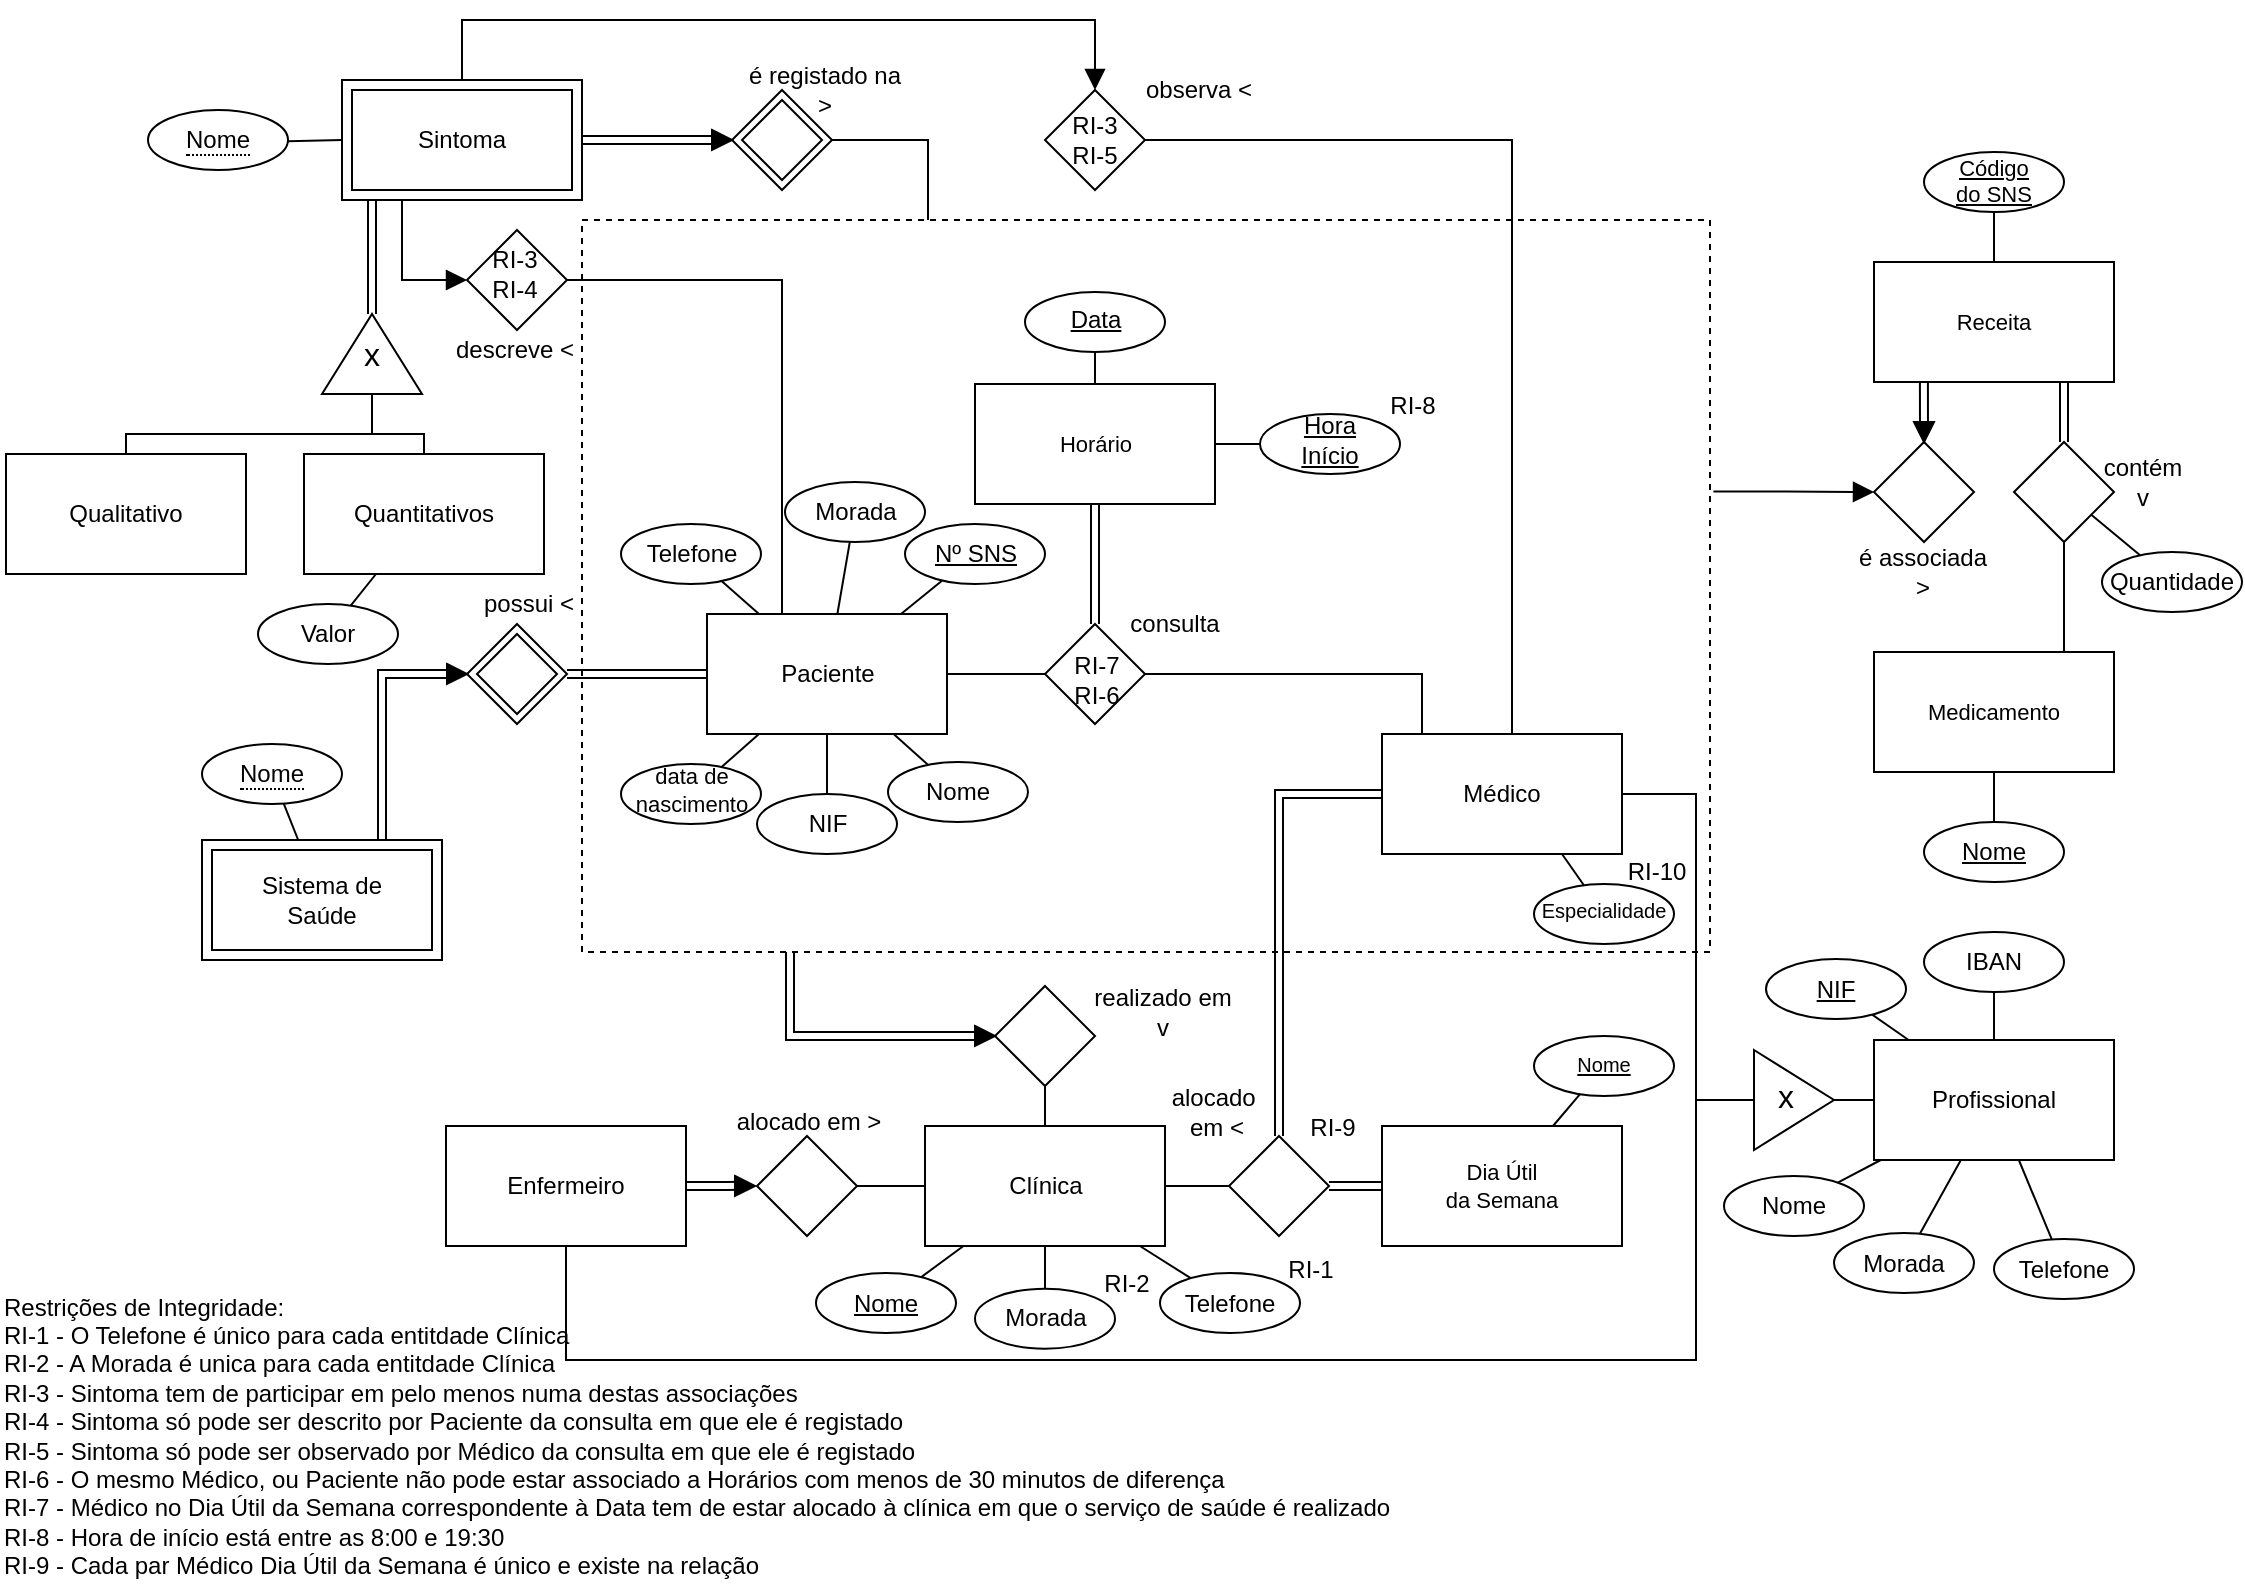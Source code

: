 <mxfile version="24.3.1" type="github" pages="2">
  <diagram name="Page-1" id="Cw1P0HNPZCmHKnwz0BkA">
    <mxGraphModel dx="1050" dy="530" grid="0" gridSize="10" guides="1" tooltips="1" connect="1" arrows="1" fold="1" page="1" pageScale="1" pageWidth="827" pageHeight="1169" math="0" shadow="0">
      <root>
        <mxCell id="0" />
        <mxCell id="1" parent="0" />
        <mxCell id="PfvPxlRy1LQpU3KQDSin-213" style="edgeStyle=orthogonalEdgeStyle;rounded=0;orthogonalLoop=1;jettySize=auto;html=1;entryX=1;entryY=0.5;entryDx=0;entryDy=0;endArrow=none;endFill=0;endSize=8;" parent="1" source="PfvPxlRy1LQpU3KQDSin-89" target="PfvPxlRy1LQpU3KQDSin-209" edge="1">
          <mxGeometry relative="1" as="geometry">
            <Array as="points">
              <mxPoint x="668" y="214" />
            </Array>
          </mxGeometry>
        </mxCell>
        <mxCell id="x1OhkcZYsiHl-4LZZGTH-26" style="edgeStyle=orthogonalEdgeStyle;rounded=0;orthogonalLoop=1;jettySize=auto;html=1;entryX=0;entryY=0.5;entryDx=0;entryDy=0;shape=link;" parent="1" source="PfvPxlRy1LQpU3KQDSin-89" target="PfvPxlRy1LQpU3KQDSin-125" edge="1">
          <mxGeometry relative="1" as="geometry">
            <Array as="points">
              <mxPoint x="599" y="662" />
            </Array>
          </mxGeometry>
        </mxCell>
        <mxCell id="PfvPxlRy1LQpU3KQDSin-89" value="" style="whiteSpace=wrap;html=1;fillColor=none;dashed=1;" parent="1" vertex="1">
          <mxGeometry x="495" y="254" width="564" height="366" as="geometry" />
        </mxCell>
        <mxCell id="RsZwPr8ElWJB7xSxpVb0-161" value="&lt;div align=&quot;left&quot;&gt;Restrições de Integridade:&lt;/div&gt;&lt;div align=&quot;left&quot;&gt;RI-1 - O Telefone é único para cada entitdade Clínica&lt;br&gt;RI-2 - A Morada é unica para cada entitdade Clínica&lt;br&gt;&lt;/div&gt;&lt;div align=&quot;left&quot;&gt;RI-3 - Sintoma tem de participar em pelo menos numa destas associações&lt;br&gt;&lt;/div&gt;&lt;div&gt;RI-4 - Sintoma só pode ser descrito por Paciente da consulta em que ele é registado&lt;/div&gt;&lt;div&gt;RI-5 - Sintoma só pode ser observado por Médico da consulta em que ele é registado&lt;/div&gt;&lt;div&gt;&lt;div&gt;RI-6 - O mesmo Médico, ou Paciente não pode estar associado a Horários com menos de 30 minutos de diferença&lt;br&gt;&lt;/div&gt;&lt;/div&gt;&lt;div&gt;RI-7 - Médico no Dia Útil da Semana correspondente à Data tem de estar alocado à clínica em que o serviço de saúde é realizado&lt;br&gt;RI-8 - Hora de início está entre as 8:00 e 19:30&lt;/div&gt;&lt;div&gt;RI-9 - Cada par Médico Dia Útil da Semana é único e existe na relação&lt;br&gt;&lt;/div&gt;" style="text;html=1;align=left;verticalAlign=middle;resizable=0;points=[];autosize=1;strokeColor=none;fillColor=none;" parent="1" vertex="1">
          <mxGeometry x="204" y="784" width="691" height="156" as="geometry" />
        </mxCell>
        <mxCell id="PfvPxlRy1LQpU3KQDSin-21" value="" style="group;fillColor=none;" parent="1" vertex="1" connectable="0">
          <mxGeometry x="437.5" y="456" width="50" height="50" as="geometry" />
        </mxCell>
        <mxCell id="PfvPxlRy1LQpU3KQDSin-22" value="" style="rhombus;whiteSpace=wrap;html=1;" parent="PfvPxlRy1LQpU3KQDSin-21" vertex="1">
          <mxGeometry x="5" y="5" width="40" height="40" as="geometry" />
        </mxCell>
        <mxCell id="PfvPxlRy1LQpU3KQDSin-23" value="" style="rhombus;whiteSpace=wrap;html=1;fillColor=none;" parent="PfvPxlRy1LQpU3KQDSin-21" vertex="1">
          <mxGeometry width="50" height="50" as="geometry" />
        </mxCell>
        <mxCell id="PfvPxlRy1LQpU3KQDSin-24" value="" style="group" parent="1" vertex="1" connectable="0">
          <mxGeometry x="305" y="564" width="120" height="60" as="geometry" />
        </mxCell>
        <mxCell id="PfvPxlRy1LQpU3KQDSin-25" value="" style="rounded=0;whiteSpace=wrap;html=1;" parent="PfvPxlRy1LQpU3KQDSin-24" vertex="1">
          <mxGeometry x="5" y="5" width="110" height="50" as="geometry" />
        </mxCell>
        <mxCell id="PfvPxlRy1LQpU3KQDSin-26" value="Sistema de&lt;br&gt;&lt;div&gt;Saúde&lt;/div&gt;" style="rounded=0;whiteSpace=wrap;html=1;strokeColor=default;shadow=0;fillColor=none;" parent="PfvPxlRy1LQpU3KQDSin-24" vertex="1">
          <mxGeometry width="120" height="60" as="geometry" />
        </mxCell>
        <mxCell id="PfvPxlRy1LQpU3KQDSin-27" value="&lt;span style=&quot;border-bottom: 1px dotted&quot;&gt;Nome&lt;/span&gt;" style="ellipse;whiteSpace=wrap;html=1;align=center;" parent="1" vertex="1">
          <mxGeometry x="305" y="516" width="70" height="30" as="geometry" />
        </mxCell>
        <mxCell id="PfvPxlRy1LQpU3KQDSin-28" style="rounded=0;orthogonalLoop=1;jettySize=auto;html=1;endArrow=none;endFill=0;" parent="1" source="PfvPxlRy1LQpU3KQDSin-26" target="PfvPxlRy1LQpU3KQDSin-27" edge="1">
          <mxGeometry relative="1" as="geometry" />
        </mxCell>
        <mxCell id="PfvPxlRy1LQpU3KQDSin-29" value="possui &amp;lt;" style="text;html=1;align=center;verticalAlign=middle;resizable=0;points=[];autosize=1;strokeColor=none;fillColor=none;" parent="1" vertex="1">
          <mxGeometry x="432.5" y="431" width="70" height="30" as="geometry" />
        </mxCell>
        <mxCell id="PfvPxlRy1LQpU3KQDSin-30" value="" style="rounded=0;orthogonalLoop=1;jettySize=auto;html=1;shape=link;flowAnimation=0;shadow=0;noJump=0;ignoreEdge=0;exitX=0.75;exitY=0;exitDx=0;exitDy=0;edgeStyle=orthogonalEdgeStyle;entryX=0;entryY=0.5;entryDx=0;entryDy=0;" parent="1" source="PfvPxlRy1LQpU3KQDSin-26" target="PfvPxlRy1LQpU3KQDSin-31" edge="1">
          <mxGeometry relative="1" as="geometry">
            <mxPoint x="362.5" y="481" as="sourcePoint" />
            <mxPoint x="437.5" y="481" as="targetPoint" />
            <Array as="points">
              <mxPoint x="395" y="481" />
            </Array>
          </mxGeometry>
        </mxCell>
        <mxCell id="PfvPxlRy1LQpU3KQDSin-31" value="" style="triangle;whiteSpace=wrap;html=1;fillColor=#000000;" parent="1" vertex="1">
          <mxGeometry x="427.5" y="476" width="10" height="10" as="geometry" />
        </mxCell>
        <mxCell id="PfvPxlRy1LQpU3KQDSin-32" style="edgeStyle=orthogonalEdgeStyle;rounded=0;orthogonalLoop=1;jettySize=auto;html=1;entryX=1;entryY=0.5;entryDx=0;entryDy=0;shape=link;" parent="1" source="PfvPxlRy1LQpU3KQDSin-36" target="PfvPxlRy1LQpU3KQDSin-23" edge="1">
          <mxGeometry relative="1" as="geometry" />
        </mxCell>
        <mxCell id="PfvPxlRy1LQpU3KQDSin-33" style="edgeStyle=orthogonalEdgeStyle;rounded=0;orthogonalLoop=1;jettySize=auto;html=1;entryX=0;entryY=0.5;entryDx=0;entryDy=0;endArrow=none;endFill=0;" parent="1" source="PfvPxlRy1LQpU3KQDSin-36" target="PfvPxlRy1LQpU3KQDSin-37" edge="1">
          <mxGeometry relative="1" as="geometry" />
        </mxCell>
        <mxCell id="PfvPxlRy1LQpU3KQDSin-34" style="rounded=0;orthogonalLoop=1;jettySize=auto;html=1;endArrow=none;endFill=0;" parent="1" source="PfvPxlRy1LQpU3KQDSin-36" target="PfvPxlRy1LQpU3KQDSin-45" edge="1">
          <mxGeometry relative="1" as="geometry" />
        </mxCell>
        <mxCell id="PfvPxlRy1LQpU3KQDSin-35" style="rounded=0;orthogonalLoop=1;jettySize=auto;html=1;endArrow=none;endFill=0;" parent="1" source="PfvPxlRy1LQpU3KQDSin-36" target="PfvPxlRy1LQpU3KQDSin-46" edge="1">
          <mxGeometry relative="1" as="geometry" />
        </mxCell>
        <mxCell id="PfvPxlRy1LQpU3KQDSin-197" style="edgeStyle=orthogonalEdgeStyle;rounded=0;orthogonalLoop=1;jettySize=auto;html=1;entryX=1;entryY=0.5;entryDx=0;entryDy=0;endArrow=none;endFill=0;" parent="1" source="PfvPxlRy1LQpU3KQDSin-36" target="PfvPxlRy1LQpU3KQDSin-192" edge="1">
          <mxGeometry relative="1" as="geometry">
            <Array as="points">
              <mxPoint x="595" y="284" />
            </Array>
          </mxGeometry>
        </mxCell>
        <mxCell id="PfvPxlRy1LQpU3KQDSin-36" value="Paciente" style="whiteSpace=wrap;html=1;" parent="1" vertex="1">
          <mxGeometry x="557.5" y="451" width="120" height="60" as="geometry" />
        </mxCell>
        <mxCell id="PfvPxlRy1LQpU3KQDSin-37" value="" style="rhombus;whiteSpace=wrap;html=1;" parent="1" vertex="1">
          <mxGeometry x="726.5" y="456" width="50" height="50" as="geometry" />
        </mxCell>
        <mxCell id="PfvPxlRy1LQpU3KQDSin-38" style="edgeStyle=orthogonalEdgeStyle;rounded=0;orthogonalLoop=1;jettySize=auto;html=1;entryX=0.5;entryY=0;entryDx=0;entryDy=0;endArrow=none;endFill=0;shape=link;" parent="1" source="PfvPxlRy1LQpU3KQDSin-52" target="PfvPxlRy1LQpU3KQDSin-37" edge="1">
          <mxGeometry relative="1" as="geometry" />
        </mxCell>
        <mxCell id="PfvPxlRy1LQpU3KQDSin-39" style="rounded=0;orthogonalLoop=1;jettySize=auto;html=1;endArrow=none;endFill=0;" parent="1" source="PfvPxlRy1LQpU3KQDSin-52" target="PfvPxlRy1LQpU3KQDSin-41" edge="1">
          <mxGeometry relative="1" as="geometry" />
        </mxCell>
        <mxCell id="PfvPxlRy1LQpU3KQDSin-40" style="rounded=0;orthogonalLoop=1;jettySize=auto;html=1;endArrow=none;endFill=0;" parent="1" source="PfvPxlRy1LQpU3KQDSin-52" target="PfvPxlRy1LQpU3KQDSin-53" edge="1">
          <mxGeometry relative="1" as="geometry" />
        </mxCell>
        <mxCell id="PfvPxlRy1LQpU3KQDSin-41" value="Data" style="ellipse;whiteSpace=wrap;html=1;align=center;fontStyle=4;verticalAlign=bottom;spacingBottom=7;" parent="1" vertex="1">
          <mxGeometry x="716.5" y="290" width="70" height="30" as="geometry" />
        </mxCell>
        <mxCell id="PfvPxlRy1LQpU3KQDSin-43" style="rounded=0;orthogonalLoop=1;jettySize=auto;html=1;endArrow=none;endFill=0;" parent="1" source="PfvPxlRy1LQpU3KQDSin-44" target="PfvPxlRy1LQpU3KQDSin-36" edge="1">
          <mxGeometry relative="1" as="geometry" />
        </mxCell>
        <mxCell id="PfvPxlRy1LQpU3KQDSin-44" value="Nº SNS" style="ellipse;whiteSpace=wrap;html=1;align=center;fontStyle=4;" parent="1" vertex="1">
          <mxGeometry x="656.5" y="406" width="70" height="30" as="geometry" />
        </mxCell>
        <mxCell id="PfvPxlRy1LQpU3KQDSin-45" value="Morada" style="ellipse;whiteSpace=wrap;html=1;align=center;fontStyle=0;" parent="1" vertex="1">
          <mxGeometry x="596.5" y="385" width="70" height="30" as="geometry" />
        </mxCell>
        <mxCell id="PfvPxlRy1LQpU3KQDSin-46" value="Telefone" style="ellipse;whiteSpace=wrap;html=1;align=center;fontStyle=0;fontSize=12;spacingBottom=0;" parent="1" vertex="1">
          <mxGeometry x="514.5" y="406" width="70" height="30" as="geometry" />
        </mxCell>
        <mxCell id="PfvPxlRy1LQpU3KQDSin-47" style="rounded=0;orthogonalLoop=1;jettySize=auto;html=1;endArrow=none;endFill=0;" parent="1" source="PfvPxlRy1LQpU3KQDSin-36" target="PfvPxlRy1LQpU3KQDSin-51" edge="1">
          <mxGeometry relative="1" as="geometry" />
        </mxCell>
        <mxCell id="PfvPxlRy1LQpU3KQDSin-48" style="rounded=0;orthogonalLoop=1;jettySize=auto;html=1;endArrow=none;endFill=0;" parent="1" source="PfvPxlRy1LQpU3KQDSin-36" target="PfvPxlRy1LQpU3KQDSin-50" edge="1">
          <mxGeometry relative="1" as="geometry" />
        </mxCell>
        <mxCell id="PfvPxlRy1LQpU3KQDSin-57" style="rounded=0;orthogonalLoop=1;jettySize=auto;html=1;endArrow=none;endFill=0;" parent="1" source="PfvPxlRy1LQpU3KQDSin-49" target="PfvPxlRy1LQpU3KQDSin-36" edge="1">
          <mxGeometry relative="1" as="geometry" />
        </mxCell>
        <mxCell id="PfvPxlRy1LQpU3KQDSin-49" value="Nome" style="ellipse;whiteSpace=wrap;html=1;align=center;fontStyle=0;" parent="1" vertex="1">
          <mxGeometry x="648" y="525" width="70" height="30" as="geometry" />
        </mxCell>
        <mxCell id="PfvPxlRy1LQpU3KQDSin-50" value="NIF" style="ellipse;whiteSpace=wrap;html=1;align=center;fontStyle=0;" parent="1" vertex="1">
          <mxGeometry x="582.5" y="541" width="70" height="30" as="geometry" />
        </mxCell>
        <mxCell id="PfvPxlRy1LQpU3KQDSin-51" value="data de&lt;br style=&quot;font-size: 11px;&quot;&gt;nascimento" style="ellipse;whiteSpace=wrap;html=1;align=center;fontStyle=0;fontSize=11;spacingBottom=4;" parent="1" vertex="1">
          <mxGeometry x="514.5" y="526" width="70" height="30" as="geometry" />
        </mxCell>
        <mxCell id="PfvPxlRy1LQpU3KQDSin-52" value="Horário" style="whiteSpace=wrap;html=1;fontFamily=Helvetica;fontSize=11;fontColor=default;labelBackgroundColor=default;" parent="1" vertex="1">
          <mxGeometry x="691.5" y="336" width="120" height="60" as="geometry" />
        </mxCell>
        <mxCell id="PfvPxlRy1LQpU3KQDSin-53" value="Hora&lt;br&gt;Início" style="ellipse;whiteSpace=wrap;html=1;align=center;fontStyle=4;verticalAlign=bottom;spacingBottom=0;" parent="1" vertex="1">
          <mxGeometry x="834" y="351" width="70" height="30" as="geometry" />
        </mxCell>
        <mxCell id="PfvPxlRy1LQpU3KQDSin-58" value="consulta" style="text;html=1;align=center;verticalAlign=middle;resizable=0;points=[];autosize=1;strokeColor=none;fillColor=none;" parent="1" vertex="1">
          <mxGeometry x="759" y="443" width="63" height="26" as="geometry" />
        </mxCell>
        <mxCell id="PfvPxlRy1LQpU3KQDSin-59" style="rounded=0;orthogonalLoop=1;jettySize=auto;html=1;endArrow=none;endFill=0;" parent="1" source="PfvPxlRy1LQpU3KQDSin-62" target="PfvPxlRy1LQpU3KQDSin-63" edge="1">
          <mxGeometry relative="1" as="geometry" />
        </mxCell>
        <mxCell id="PfvPxlRy1LQpU3KQDSin-60" style="rounded=0;orthogonalLoop=1;jettySize=auto;html=1;endArrow=none;endFill=0;" parent="1" source="PfvPxlRy1LQpU3KQDSin-62" target="PfvPxlRy1LQpU3KQDSin-64" edge="1">
          <mxGeometry relative="1" as="geometry" />
        </mxCell>
        <mxCell id="PfvPxlRy1LQpU3KQDSin-61" style="rounded=0;orthogonalLoop=1;jettySize=auto;html=1;endArrow=none;endFill=0;" parent="1" source="PfvPxlRy1LQpU3KQDSin-62" target="PfvPxlRy1LQpU3KQDSin-66" edge="1">
          <mxGeometry relative="1" as="geometry" />
        </mxCell>
        <mxCell id="PfvPxlRy1LQpU3KQDSin-109" style="edgeStyle=orthogonalEdgeStyle;rounded=0;orthogonalLoop=1;jettySize=auto;html=1;endArrow=none;endFill=0;" parent="1" source="PfvPxlRy1LQpU3KQDSin-62" target="PfvPxlRy1LQpU3KQDSin-103" edge="1">
          <mxGeometry relative="1" as="geometry" />
        </mxCell>
        <mxCell id="PfvPxlRy1LQpU3KQDSin-110" style="edgeStyle=orthogonalEdgeStyle;rounded=0;orthogonalLoop=1;jettySize=auto;html=1;endArrow=none;endFill=0;" parent="1" source="PfvPxlRy1LQpU3KQDSin-62" target="PfvPxlRy1LQpU3KQDSin-108" edge="1">
          <mxGeometry relative="1" as="geometry" />
        </mxCell>
        <mxCell id="PfvPxlRy1LQpU3KQDSin-126" style="edgeStyle=orthogonalEdgeStyle;rounded=0;orthogonalLoop=1;jettySize=auto;html=1;endArrow=none;endFill=0;" parent="1" source="PfvPxlRy1LQpU3KQDSin-62" target="PfvPxlRy1LQpU3KQDSin-122" edge="1">
          <mxGeometry relative="1" as="geometry" />
        </mxCell>
        <mxCell id="PfvPxlRy1LQpU3KQDSin-62" value="&lt;div&gt;Clínica&lt;/div&gt;" style="whiteSpace=wrap;html=1;" parent="1" vertex="1">
          <mxGeometry x="666.5" y="707" width="120" height="60" as="geometry" />
        </mxCell>
        <mxCell id="PfvPxlRy1LQpU3KQDSin-63" value="Telefone" style="ellipse;whiteSpace=wrap;html=1;align=center;fontStyle=0;" parent="1" vertex="1">
          <mxGeometry x="784" y="780.5" width="70" height="30" as="geometry" />
        </mxCell>
        <mxCell id="PfvPxlRy1LQpU3KQDSin-64" value="Morada" style="ellipse;whiteSpace=wrap;html=1;align=center;fontStyle=0;" parent="1" vertex="1">
          <mxGeometry x="691.5" y="788.33" width="70" height="30" as="geometry" />
        </mxCell>
        <mxCell id="PfvPxlRy1LQpU3KQDSin-65" value="RI-2" style="text;html=1;align=center;verticalAlign=middle;resizable=0;points=[];autosize=1;strokeColor=none;fillColor=none;" parent="1" vertex="1">
          <mxGeometry x="741.5" y="771.33" width="50" height="30" as="geometry" />
        </mxCell>
        <mxCell id="PfvPxlRy1LQpU3KQDSin-66" value="Nome" style="ellipse;whiteSpace=wrap;html=1;align=center;fontStyle=4;" parent="1" vertex="1">
          <mxGeometry x="612" y="780.5" width="70" height="30" as="geometry" />
        </mxCell>
        <mxCell id="PfvPxlRy1LQpU3KQDSin-67" value="RI-1" style="text;html=1;align=center;verticalAlign=middle;resizable=0;points=[];autosize=1;strokeColor=none;fillColor=none;" parent="1" vertex="1">
          <mxGeometry x="834" y="763.5" width="50" height="30" as="geometry" />
        </mxCell>
        <mxCell id="PfvPxlRy1LQpU3KQDSin-155" style="edgeStyle=orthogonalEdgeStyle;rounded=0;orthogonalLoop=1;jettySize=auto;html=1;entryX=1;entryY=0.5;entryDx=0;entryDy=0;endArrow=none;endFill=0;" parent="1" source="PfvPxlRy1LQpU3KQDSin-69" target="PfvPxlRy1LQpU3KQDSin-150" edge="1">
          <mxGeometry relative="1" as="geometry" />
        </mxCell>
        <mxCell id="PfvPxlRy1LQpU3KQDSin-69" value="Profissional" style="whiteSpace=wrap;html=1;" parent="1" vertex="1">
          <mxGeometry x="1141" y="664.0" width="120" height="60" as="geometry" />
        </mxCell>
        <mxCell id="PfvPxlRy1LQpU3KQDSin-75" style="rounded=0;orthogonalLoop=1;jettySize=auto;html=1;endArrow=none;endFill=0;" parent="1" source="PfvPxlRy1LQpU3KQDSin-70" target="PfvPxlRy1LQpU3KQDSin-69" edge="1">
          <mxGeometry relative="1" as="geometry" />
        </mxCell>
        <mxCell id="PfvPxlRy1LQpU3KQDSin-70" value="NIF" style="ellipse;whiteSpace=wrap;html=1;align=center;fontStyle=4;" parent="1" vertex="1">
          <mxGeometry x="1087" y="623.5" width="70" height="30" as="geometry" />
        </mxCell>
        <mxCell id="PfvPxlRy1LQpU3KQDSin-76" style="rounded=0;orthogonalLoop=1;jettySize=auto;html=1;endArrow=none;endFill=0;" parent="1" source="PfvPxlRy1LQpU3KQDSin-71" target="PfvPxlRy1LQpU3KQDSin-69" edge="1">
          <mxGeometry relative="1" as="geometry" />
        </mxCell>
        <mxCell id="PfvPxlRy1LQpU3KQDSin-71" value="Nome" style="ellipse;whiteSpace=wrap;html=1;align=center;fontStyle=0;" parent="1" vertex="1">
          <mxGeometry x="1066" y="732.0" width="70" height="30" as="geometry" />
        </mxCell>
        <mxCell id="PfvPxlRy1LQpU3KQDSin-77" style="rounded=0;orthogonalLoop=1;jettySize=auto;html=1;endArrow=none;endFill=0;" parent="1" source="PfvPxlRy1LQpU3KQDSin-72" target="PfvPxlRy1LQpU3KQDSin-69" edge="1">
          <mxGeometry relative="1" as="geometry" />
        </mxCell>
        <mxCell id="PfvPxlRy1LQpU3KQDSin-72" value="Morada" style="ellipse;whiteSpace=wrap;html=1;align=center;fontStyle=0;" parent="1" vertex="1">
          <mxGeometry x="1121" y="760.5" width="70" height="30" as="geometry" />
        </mxCell>
        <mxCell id="PfvPxlRy1LQpU3KQDSin-78" style="rounded=0;orthogonalLoop=1;jettySize=auto;html=1;endArrow=none;endFill=0;" parent="1" source="PfvPxlRy1LQpU3KQDSin-73" target="PfvPxlRy1LQpU3KQDSin-69" edge="1">
          <mxGeometry relative="1" as="geometry" />
        </mxCell>
        <mxCell id="PfvPxlRy1LQpU3KQDSin-73" value="Telefone" style="ellipse;whiteSpace=wrap;html=1;align=center;fontStyle=0;" parent="1" vertex="1">
          <mxGeometry x="1201" y="763.5" width="70" height="30" as="geometry" />
        </mxCell>
        <mxCell id="PfvPxlRy1LQpU3KQDSin-79" style="rounded=0;orthogonalLoop=1;jettySize=auto;html=1;endArrow=none;endFill=0;" parent="1" source="PfvPxlRy1LQpU3KQDSin-74" target="PfvPxlRy1LQpU3KQDSin-69" edge="1">
          <mxGeometry relative="1" as="geometry" />
        </mxCell>
        <mxCell id="PfvPxlRy1LQpU3KQDSin-74" value="IBAN" style="ellipse;whiteSpace=wrap;html=1;align=center;fontStyle=0;" parent="1" vertex="1">
          <mxGeometry x="1166" y="610.0" width="70" height="30" as="geometry" />
        </mxCell>
        <mxCell id="PfvPxlRy1LQpU3KQDSin-86" style="edgeStyle=orthogonalEdgeStyle;rounded=0;orthogonalLoop=1;jettySize=auto;html=1;entryX=1;entryY=0.5;entryDx=0;entryDy=0;endArrow=none;endFill=0;" parent="1" source="PfvPxlRy1LQpU3KQDSin-82" target="PfvPxlRy1LQpU3KQDSin-37" edge="1">
          <mxGeometry relative="1" as="geometry">
            <mxPoint x="995.0" y="466" as="targetPoint" />
            <Array as="points">
              <mxPoint x="915" y="481" />
            </Array>
          </mxGeometry>
        </mxCell>
        <mxCell id="x1OhkcZYsiHl-4LZZGTH-24" style="edgeStyle=orthogonalEdgeStyle;rounded=0;orthogonalLoop=1;jettySize=auto;html=1;entryX=0.5;entryY=0;entryDx=0;entryDy=0;shape=link;" parent="1" source="PfvPxlRy1LQpU3KQDSin-82" target="PfvPxlRy1LQpU3KQDSin-103" edge="1">
          <mxGeometry relative="1" as="geometry" />
        </mxCell>
        <mxCell id="PfvPxlRy1LQpU3KQDSin-82" value="Médico" style="whiteSpace=wrap;html=1;" parent="1" vertex="1">
          <mxGeometry x="895" y="511" width="120" height="60" as="geometry" />
        </mxCell>
        <mxCell id="PfvPxlRy1LQpU3KQDSin-83" value="&lt;font style=&quot;font-size: 10px;&quot;&gt;Especialidade&lt;/font&gt;" style="ellipse;whiteSpace=wrap;html=1;align=center;fontStyle=0;spacingBottom=4;" parent="1" vertex="1">
          <mxGeometry x="971" y="586" width="70" height="30" as="geometry" />
        </mxCell>
        <mxCell id="PfvPxlRy1LQpU3KQDSin-84" style="rounded=0;orthogonalLoop=1;jettySize=auto;html=1;entryX=0.75;entryY=1;entryDx=0;entryDy=0;endArrow=none;endFill=0;" parent="1" source="PfvPxlRy1LQpU3KQDSin-83" target="PfvPxlRy1LQpU3KQDSin-82" edge="1">
          <mxGeometry relative="1" as="geometry" />
        </mxCell>
        <mxCell id="x1OhkcZYsiHl-4LZZGTH-25" style="edgeStyle=orthogonalEdgeStyle;rounded=0;orthogonalLoop=1;jettySize=auto;html=1;entryX=1;entryY=0.5;entryDx=0;entryDy=0;endArrow=none;endFill=0;shape=link;" parent="1" source="PfvPxlRy1LQpU3KQDSin-93" target="PfvPxlRy1LQpU3KQDSin-103" edge="1">
          <mxGeometry relative="1" as="geometry" />
        </mxCell>
        <mxCell id="PfvPxlRy1LQpU3KQDSin-93" value="Dia Útil&lt;br&gt;da Semana" style="whiteSpace=wrap;html=1;fontFamily=Helvetica;fontSize=11;fontColor=default;labelBackgroundColor=default;" parent="1" vertex="1">
          <mxGeometry x="895" y="707" width="120" height="60" as="geometry" />
        </mxCell>
        <mxCell id="PfvPxlRy1LQpU3KQDSin-95" value="&lt;font style=&quot;font-size: 10px;&quot;&gt;Nome&lt;br&gt;&lt;/font&gt;" style="ellipse;whiteSpace=wrap;html=1;align=center;fontStyle=4;verticalAlign=bottom;spacingBottom=7;" parent="1" vertex="1">
          <mxGeometry x="971" y="662" width="70" height="30" as="geometry" />
        </mxCell>
        <mxCell id="PfvPxlRy1LQpU3KQDSin-96" style="edgeStyle=none;rounded=0;orthogonalLoop=1;jettySize=auto;html=1;strokeColor=default;align=center;verticalAlign=middle;fontFamily=Helvetica;fontSize=11;fontColor=default;labelBackgroundColor=default;endArrow=none;endFill=0;" parent="1" source="PfvPxlRy1LQpU3KQDSin-93" target="PfvPxlRy1LQpU3KQDSin-95" edge="1">
          <mxGeometry relative="1" as="geometry" />
        </mxCell>
        <mxCell id="PfvPxlRy1LQpU3KQDSin-99" value="Enfermeiro" style="whiteSpace=wrap;html=1;" parent="1" vertex="1">
          <mxGeometry x="427" y="707" width="120" height="60" as="geometry" />
        </mxCell>
        <mxCell id="PfvPxlRy1LQpU3KQDSin-103" value="" style="rhombus;whiteSpace=wrap;html=1;" parent="1" vertex="1">
          <mxGeometry x="818.5" y="712" width="50" height="50" as="geometry" />
        </mxCell>
        <mxCell id="PfvPxlRy1LQpU3KQDSin-108" value="" style="rhombus;whiteSpace=wrap;html=1;" parent="1" vertex="1">
          <mxGeometry x="582.5" y="712" width="50" height="50" as="geometry" />
        </mxCell>
        <mxCell id="PfvPxlRy1LQpU3KQDSin-112" value="" style="triangle;whiteSpace=wrap;html=1;fillColor=#000000;direction=east;" parent="1" vertex="1">
          <mxGeometry x="571.5" y="732" width="10" height="10" as="geometry" />
        </mxCell>
        <mxCell id="PfvPxlRy1LQpU3KQDSin-113" style="edgeStyle=orthogonalEdgeStyle;rounded=0;orthogonalLoop=1;jettySize=auto;html=1;entryX=0.375;entryY=0.483;entryDx=0;entryDy=0;entryPerimeter=0;shape=link;" parent="1" source="PfvPxlRy1LQpU3KQDSin-99" target="PfvPxlRy1LQpU3KQDSin-112" edge="1">
          <mxGeometry relative="1" as="geometry" />
        </mxCell>
        <mxCell id="PfvPxlRy1LQpU3KQDSin-114" value="&lt;div&gt;alocado&amp;nbsp;&lt;/div&gt;&lt;div&gt;em &amp;lt;&lt;/div&gt;" style="text;html=1;align=center;verticalAlign=middle;resizable=0;points=[];autosize=1;strokeColor=none;fillColor=none;" parent="1" vertex="1">
          <mxGeometry x="780" y="679.5" width="63" height="41" as="geometry" />
        </mxCell>
        <mxCell id="PfvPxlRy1LQpU3KQDSin-115" value="alocado em &amp;gt;" style="text;html=1;align=center;verticalAlign=middle;resizable=0;points=[];autosize=1;strokeColor=none;fillColor=none;" parent="1" vertex="1">
          <mxGeometry x="562.5" y="690" width="90" height="30" as="geometry" />
        </mxCell>
        <mxCell id="PfvPxlRy1LQpU3KQDSin-122" value="" style="rhombus;whiteSpace=wrap;html=1;" parent="1" vertex="1">
          <mxGeometry x="701.5" y="637" width="50" height="50" as="geometry" />
        </mxCell>
        <mxCell id="PfvPxlRy1LQpU3KQDSin-124" value="realizado em&lt;br&gt;v" style="text;html=1;align=center;verticalAlign=middle;resizable=0;points=[];autosize=1;strokeColor=none;fillColor=none;" parent="1" vertex="1">
          <mxGeometry x="740" y="630" width="90" height="40" as="geometry" />
        </mxCell>
        <mxCell id="PfvPxlRy1LQpU3KQDSin-125" value="" style="triangle;whiteSpace=wrap;html=1;fillColor=#000000;direction=east;" parent="1" vertex="1">
          <mxGeometry x="691.5" y="657" width="10" height="10" as="geometry" />
        </mxCell>
        <mxCell id="PfvPxlRy1LQpU3KQDSin-133" style="edgeStyle=orthogonalEdgeStyle;rounded=0;orthogonalLoop=1;jettySize=auto;html=1;entryX=0;entryY=0.5;entryDx=0;entryDy=0;endArrow=block;endFill=1;endSize=8;exitX=1.003;exitY=0.371;exitDx=0;exitDy=0;exitPerimeter=0;" parent="1" source="PfvPxlRy1LQpU3KQDSin-89" target="PfvPxlRy1LQpU3KQDSin-138" edge="1">
          <mxGeometry relative="1" as="geometry">
            <Array as="points">
              <mxPoint x="1097" y="390" />
            </Array>
            <mxPoint x="1115" y="390" as="sourcePoint" />
          </mxGeometry>
        </mxCell>
        <mxCell id="PfvPxlRy1LQpU3KQDSin-134" style="rounded=0;orthogonalLoop=1;jettySize=auto;html=1;endArrow=none;endFill=0;" parent="1" source="PfvPxlRy1LQpU3KQDSin-136" target="PfvPxlRy1LQpU3KQDSin-137" edge="1">
          <mxGeometry relative="1" as="geometry" />
        </mxCell>
        <mxCell id="PfvPxlRy1LQpU3KQDSin-135" style="edgeStyle=orthogonalEdgeStyle;rounded=0;orthogonalLoop=1;jettySize=auto;html=1;entryX=0.5;entryY=0;entryDx=0;entryDy=0;shape=link;" parent="1" source="PfvPxlRy1LQpU3KQDSin-136" target="PfvPxlRy1LQpU3KQDSin-142" edge="1">
          <mxGeometry relative="1" as="geometry">
            <Array as="points">
              <mxPoint x="1236" y="350" />
              <mxPoint x="1236" y="350" />
            </Array>
          </mxGeometry>
        </mxCell>
        <mxCell id="PfvPxlRy1LQpU3KQDSin-136" value="Receita" style="whiteSpace=wrap;html=1;fontFamily=Helvetica;fontSize=11;fontColor=default;labelBackgroundColor=default;" parent="1" vertex="1">
          <mxGeometry x="1141" y="275" width="120" height="60" as="geometry" />
        </mxCell>
        <mxCell id="PfvPxlRy1LQpU3KQDSin-137" value="&lt;div style=&quot;font-size: 11px;&quot;&gt;&lt;u style=&quot;font-size: 11px;&quot;&gt;Código&lt;/u&gt;&lt;/div&gt;&lt;div style=&quot;font-size: 11px;&quot;&gt;&lt;u style=&quot;font-size: 11px;&quot;&gt;do SNS&lt;br style=&quot;font-size: 11px;&quot;&gt;&lt;/u&gt;&lt;/div&gt;" style="ellipse;whiteSpace=wrap;html=1;align=center;fontStyle=4;verticalAlign=bottom;spacingBottom=0;fontSize=11;" parent="1" vertex="1">
          <mxGeometry x="1166" y="220" width="70" height="30" as="geometry" />
        </mxCell>
        <mxCell id="PfvPxlRy1LQpU3KQDSin-138" value="" style="rhombus;whiteSpace=wrap;html=1;" parent="1" vertex="1">
          <mxGeometry x="1141" y="365" width="50" height="50" as="geometry" />
        </mxCell>
        <mxCell id="PfvPxlRy1LQpU3KQDSin-139" value="" style="triangle;whiteSpace=wrap;html=1;direction=south;fillColor=#000000;" parent="1" vertex="1">
          <mxGeometry x="1161" y="355" width="10" height="10" as="geometry" />
        </mxCell>
        <mxCell id="PfvPxlRy1LQpU3KQDSin-140" value="" style="rounded=0;orthogonalLoop=1;jettySize=auto;html=1;shape=link;flowAnimation=0;shadow=0;noJump=0;ignoreEdge=0;exitX=0.208;exitY=0.997;exitDx=0;exitDy=0;exitPerimeter=0;" parent="1" source="PfvPxlRy1LQpU3KQDSin-136" target="PfvPxlRy1LQpU3KQDSin-139" edge="1">
          <mxGeometry relative="1" as="geometry">
            <mxPoint x="1166" y="338" as="sourcePoint" />
            <mxPoint x="1210" y="343" as="targetPoint" />
          </mxGeometry>
        </mxCell>
        <mxCell id="PfvPxlRy1LQpU3KQDSin-141" value="é associada&lt;br&gt;&amp;gt;" style="text;html=1;align=center;verticalAlign=middle;resizable=0;points=[];autosize=1;strokeColor=none;fillColor=none;" parent="1" vertex="1">
          <mxGeometry x="1120" y="410" width="90" height="40" as="geometry" />
        </mxCell>
        <mxCell id="PfvPxlRy1LQpU3KQDSin-142" value="" style="rhombus;whiteSpace=wrap;html=1;" parent="1" vertex="1">
          <mxGeometry x="1211" y="365" width="50" height="50" as="geometry" />
        </mxCell>
        <mxCell id="PfvPxlRy1LQpU3KQDSin-143" style="edgeStyle=orthogonalEdgeStyle;rounded=0;orthogonalLoop=1;jettySize=auto;html=1;entryX=0.5;entryY=1;entryDx=0;entryDy=0;endArrow=none;endFill=0;" parent="1" source="PfvPxlRy1LQpU3KQDSin-144" target="PfvPxlRy1LQpU3KQDSin-142" edge="1">
          <mxGeometry relative="1" as="geometry">
            <Array as="points">
              <mxPoint x="1236" y="450" />
              <mxPoint x="1236" y="450" />
            </Array>
          </mxGeometry>
        </mxCell>
        <mxCell id="PfvPxlRy1LQpU3KQDSin-144" value="Medicamento" style="whiteSpace=wrap;html=1;fontFamily=Helvetica;fontSize=11;fontColor=default;labelBackgroundColor=default;" parent="1" vertex="1">
          <mxGeometry x="1141" y="470" width="120" height="60" as="geometry" />
        </mxCell>
        <mxCell id="PfvPxlRy1LQpU3KQDSin-145" style="rounded=0;orthogonalLoop=1;jettySize=auto;html=1;endArrow=none;endFill=0;" parent="1" source="PfvPxlRy1LQpU3KQDSin-146" target="PfvPxlRy1LQpU3KQDSin-144" edge="1">
          <mxGeometry relative="1" as="geometry" />
        </mxCell>
        <mxCell id="PfvPxlRy1LQpU3KQDSin-146" value="Nome" style="ellipse;whiteSpace=wrap;html=1;align=center;fontStyle=4;" parent="1" vertex="1">
          <mxGeometry x="1166" y="555" width="70" height="30" as="geometry" />
        </mxCell>
        <mxCell id="PfvPxlRy1LQpU3KQDSin-147" value="contém&lt;br&gt;v" style="text;html=1;align=center;verticalAlign=middle;resizable=0;points=[];autosize=1;strokeColor=none;fillColor=none;" parent="1" vertex="1">
          <mxGeometry x="1245" y="365" width="60" height="40" as="geometry" />
        </mxCell>
        <mxCell id="PfvPxlRy1LQpU3KQDSin-148" style="rounded=0;orthogonalLoop=1;jettySize=auto;html=1;endArrow=none;endFill=0;" parent="1" source="PfvPxlRy1LQpU3KQDSin-149" target="PfvPxlRy1LQpU3KQDSin-142" edge="1">
          <mxGeometry relative="1" as="geometry" />
        </mxCell>
        <mxCell id="PfvPxlRy1LQpU3KQDSin-149" value="Quantidade" style="ellipse;whiteSpace=wrap;html=1;align=center;fontStyle=0;" parent="1" vertex="1">
          <mxGeometry x="1255" y="420" width="70" height="30" as="geometry" />
        </mxCell>
        <mxCell id="PfvPxlRy1LQpU3KQDSin-153" style="edgeStyle=orthogonalEdgeStyle;rounded=0;orthogonalLoop=1;jettySize=auto;html=1;entryX=1;entryY=0.5;entryDx=0;entryDy=0;endArrow=none;endFill=0;" parent="1" source="PfvPxlRy1LQpU3KQDSin-150" target="PfvPxlRy1LQpU3KQDSin-82" edge="1">
          <mxGeometry relative="1" as="geometry">
            <Array as="points">
              <mxPoint x="1052" y="694" />
              <mxPoint x="1052" y="541" />
            </Array>
          </mxGeometry>
        </mxCell>
        <mxCell id="PfvPxlRy1LQpU3KQDSin-154" style="edgeStyle=orthogonalEdgeStyle;rounded=0;orthogonalLoop=1;jettySize=auto;html=1;entryX=0.5;entryY=1;entryDx=0;entryDy=0;endArrow=none;endFill=0;" parent="1" source="PfvPxlRy1LQpU3KQDSin-150" target="PfvPxlRy1LQpU3KQDSin-99" edge="1">
          <mxGeometry relative="1" as="geometry">
            <Array as="points">
              <mxPoint x="1052" y="694" />
              <mxPoint x="1052" y="824" />
              <mxPoint x="487" y="824" />
            </Array>
          </mxGeometry>
        </mxCell>
        <mxCell id="PfvPxlRy1LQpU3KQDSin-150" value="x" style="triangle;whiteSpace=wrap;html=1;verticalAlign=middle;align=left;spacingTop=2;spacingBottom=6;spacingLeft=9;spacing=3;fontSize=16;" parent="1" vertex="1">
          <mxGeometry x="1081" y="669" width="40" height="50" as="geometry" />
        </mxCell>
        <mxCell id="PfvPxlRy1LQpU3KQDSin-180" value="" style="group" parent="1" vertex="1" connectable="0">
          <mxGeometry x="375" y="184" width="120" height="60" as="geometry" />
        </mxCell>
        <mxCell id="PfvPxlRy1LQpU3KQDSin-181" value="" style="rounded=0;whiteSpace=wrap;html=1;" parent="PfvPxlRy1LQpU3KQDSin-180" vertex="1">
          <mxGeometry x="5" y="5" width="110" height="50" as="geometry" />
        </mxCell>
        <mxCell id="PfvPxlRy1LQpU3KQDSin-182" value="Sintoma" style="rounded=0;whiteSpace=wrap;html=1;strokeColor=default;shadow=0;fillColor=none;" parent="PfvPxlRy1LQpU3KQDSin-180" vertex="1">
          <mxGeometry width="120" height="60" as="geometry" />
        </mxCell>
        <mxCell id="PfvPxlRy1LQpU3KQDSin-188" value="" style="rhombus;whiteSpace=wrap;html=1;" parent="1" vertex="1">
          <mxGeometry x="726.5" y="189" width="50" height="50" as="geometry" />
        </mxCell>
        <mxCell id="PfvPxlRy1LQpU3KQDSin-189" style="edgeStyle=orthogonalEdgeStyle;rounded=0;orthogonalLoop=1;jettySize=auto;html=1;entryX=0.5;entryY=0;entryDx=0;entryDy=0;endArrow=block;endFill=1;endSize=8;" parent="1" source="PfvPxlRy1LQpU3KQDSin-182" target="PfvPxlRy1LQpU3KQDSin-188" edge="1">
          <mxGeometry relative="1" as="geometry">
            <Array as="points">
              <mxPoint x="435" y="154" />
              <mxPoint x="752" y="154" />
            </Array>
            <mxPoint x="495" y="217" as="sourcePoint" />
          </mxGeometry>
        </mxCell>
        <mxCell id="PfvPxlRy1LQpU3KQDSin-190" value="RI-3&lt;br&gt;RI-5" style="text;html=1;align=center;verticalAlign=middle;resizable=0;points=[];autosize=1;strokeColor=none;fillColor=none;" parent="1" vertex="1">
          <mxGeometry x="725.5" y="194" width="50" height="40" as="geometry" />
        </mxCell>
        <mxCell id="PfvPxlRy1LQpU3KQDSin-191" style="edgeStyle=orthogonalEdgeStyle;rounded=0;orthogonalLoop=1;jettySize=auto;html=1;entryX=1;entryY=0.5;entryDx=0;entryDy=0;endArrow=none;endFill=0;" parent="1" source="PfvPxlRy1LQpU3KQDSin-82" target="PfvPxlRy1LQpU3KQDSin-188" edge="1">
          <mxGeometry relative="1" as="geometry">
            <Array as="points">
              <mxPoint x="960" y="214" />
            </Array>
          </mxGeometry>
        </mxCell>
        <mxCell id="PfvPxlRy1LQpU3KQDSin-192" value="" style="rhombus;whiteSpace=wrap;html=1;" parent="1" vertex="1">
          <mxGeometry x="437.5" y="259" width="50" height="50" as="geometry" />
        </mxCell>
        <mxCell id="PfvPxlRy1LQpU3KQDSin-193" style="edgeStyle=orthogonalEdgeStyle;rounded=0;orthogonalLoop=1;jettySize=auto;html=1;entryX=0;entryY=0.5;entryDx=0;entryDy=0;endArrow=block;endFill=1;endSize=8;exitX=0.25;exitY=1;exitDx=0;exitDy=0;" parent="1" source="PfvPxlRy1LQpU3KQDSin-182" target="PfvPxlRy1LQpU3KQDSin-192" edge="1">
          <mxGeometry relative="1" as="geometry">
            <mxPoint x="414.5" y="284" as="sourcePoint" />
          </mxGeometry>
        </mxCell>
        <mxCell id="PfvPxlRy1LQpU3KQDSin-194" value="RI-3&lt;br&gt;RI-4" style="text;html=1;align=center;verticalAlign=middle;resizable=0;points=[];autosize=1;strokeColor=none;fillColor=none;spacing=0;" parent="1" vertex="1">
          <mxGeometry x="441" y="261" width="40" height="40" as="geometry" />
        </mxCell>
        <mxCell id="PfvPxlRy1LQpU3KQDSin-199" style="rounded=0;orthogonalLoop=1;jettySize=auto;html=1;endArrow=none;endFill=0;" parent="1" source="PfvPxlRy1LQpU3KQDSin-200" target="PfvPxlRy1LQpU3KQDSin-201" edge="1">
          <mxGeometry relative="1" as="geometry" />
        </mxCell>
        <mxCell id="PfvPxlRy1LQpU3KQDSin-200" value="&lt;div&gt;Quantitativos&lt;/div&gt;" style="whiteSpace=wrap;html=1;" parent="1" vertex="1">
          <mxGeometry x="356" y="371" width="120" height="60" as="geometry" />
        </mxCell>
        <mxCell id="PfvPxlRy1LQpU3KQDSin-201" value="Valor" style="ellipse;whiteSpace=wrap;html=1;align=center;fontStyle=0;" parent="1" vertex="1">
          <mxGeometry x="333" y="446" width="70" height="30" as="geometry" />
        </mxCell>
        <mxCell id="PfvPxlRy1LQpU3KQDSin-202" style="edgeStyle=orthogonalEdgeStyle;rounded=0;orthogonalLoop=1;jettySize=auto;html=1;endArrow=none;endFill=0;" parent="1" source="PfvPxlRy1LQpU3KQDSin-200" target="PfvPxlRy1LQpU3KQDSin-203" edge="1">
          <mxGeometry relative="1" as="geometry">
            <Array as="points">
              <mxPoint x="416" y="361" />
              <mxPoint x="390" y="361" />
            </Array>
          </mxGeometry>
        </mxCell>
        <mxCell id="PfvPxlRy1LQpU3KQDSin-203" value="x" style="triangle;whiteSpace=wrap;html=1;verticalAlign=middle;align=center;spacingTop=0;spacingBottom=0;spacingLeft=0;spacing=0;fontSize=16;direction=north;" parent="1" vertex="1">
          <mxGeometry x="365" y="301" width="50" height="40" as="geometry" />
        </mxCell>
        <mxCell id="PfvPxlRy1LQpU3KQDSin-204" style="edgeStyle=orthogonalEdgeStyle;rounded=0;orthogonalLoop=1;jettySize=auto;html=1;entryX=0.125;entryY=1;entryDx=0;entryDy=0;entryPerimeter=0;endArrow=none;endFill=0;shape=link;" parent="1" source="PfvPxlRy1LQpU3KQDSin-203" target="PfvPxlRy1LQpU3KQDSin-182" edge="1">
          <mxGeometry relative="1" as="geometry" />
        </mxCell>
        <mxCell id="PfvPxlRy1LQpU3KQDSin-205" style="rounded=0;orthogonalLoop=1;jettySize=auto;html=1;endArrow=none;endFill=0;" parent="1" source="PfvPxlRy1LQpU3KQDSin-206" target="PfvPxlRy1LQpU3KQDSin-182" edge="1">
          <mxGeometry relative="1" as="geometry">
            <mxPoint x="375" y="231.5" as="targetPoint" />
          </mxGeometry>
        </mxCell>
        <mxCell id="PfvPxlRy1LQpU3KQDSin-206" value="&lt;span style=&quot;border-bottom: 1px dotted&quot;&gt;Nome&lt;/span&gt;" style="ellipse;whiteSpace=wrap;html=1;align=center;" parent="1" vertex="1">
          <mxGeometry x="278" y="199" width="70" height="30" as="geometry" />
        </mxCell>
        <mxCell id="PfvPxlRy1LQpU3KQDSin-211" value="" style="triangle;whiteSpace=wrap;html=1;fillColor=#000000;direction=east;" parent="1" vertex="1">
          <mxGeometry x="560" y="209" width="10" height="10" as="geometry" />
        </mxCell>
        <mxCell id="PfvPxlRy1LQpU3KQDSin-212" style="edgeStyle=orthogonalEdgeStyle;rounded=0;orthogonalLoop=1;jettySize=auto;html=1;shape=link;" parent="1" source="PfvPxlRy1LQpU3KQDSin-182" target="PfvPxlRy1LQpU3KQDSin-211" edge="1">
          <mxGeometry relative="1" as="geometry" />
        </mxCell>
        <mxCell id="PfvPxlRy1LQpU3KQDSin-214" value="é registado na&lt;br&gt;&amp;gt;" style="text;html=1;align=center;verticalAlign=middle;resizable=0;points=[];autosize=1;strokeColor=none;fillColor=none;" parent="1" vertex="1">
          <mxGeometry x="566" y="169" width="100" height="40" as="geometry" />
        </mxCell>
        <mxCell id="PfvPxlRy1LQpU3KQDSin-216" value="" style="group" parent="1" vertex="1" connectable="0">
          <mxGeometry x="570" y="189" width="50" height="50" as="geometry" />
        </mxCell>
        <mxCell id="PfvPxlRy1LQpU3KQDSin-208" value="" style="rhombus;whiteSpace=wrap;html=1;" parent="PfvPxlRy1LQpU3KQDSin-216" vertex="1">
          <mxGeometry x="5" y="5" width="40" height="40" as="geometry" />
        </mxCell>
        <mxCell id="PfvPxlRy1LQpU3KQDSin-209" value="" style="rhombus;whiteSpace=wrap;html=1;fillColor=none;" parent="PfvPxlRy1LQpU3KQDSin-216" vertex="1">
          <mxGeometry width="50" height="50" as="geometry" />
        </mxCell>
        <mxCell id="PfvPxlRy1LQpU3KQDSin-217" value="observa &amp;lt;" style="text;html=1;align=center;verticalAlign=middle;resizable=0;points=[];autosize=1;strokeColor=none;fillColor=none;" parent="1" vertex="1">
          <mxGeometry x="763" y="174" width="80" height="30" as="geometry" />
        </mxCell>
        <mxCell id="PfvPxlRy1LQpU3KQDSin-218" value="descreve &amp;lt;" style="text;html=1;align=center;verticalAlign=middle;resizable=0;points=[];autosize=1;strokeColor=none;fillColor=none;" parent="1" vertex="1">
          <mxGeometry x="421" y="304" width="80" height="30" as="geometry" />
        </mxCell>
        <mxCell id="PfvPxlRy1LQpU3KQDSin-219" value="RI-7&lt;br&gt;&lt;div&gt;RI-6&lt;br&gt;&lt;/div&gt;" style="text;html=1;align=center;verticalAlign=middle;resizable=0;points=[];autosize=1;strokeColor=none;fillColor=none;" parent="1" vertex="1">
          <mxGeometry x="731.5" y="463" width="40" height="41" as="geometry" />
        </mxCell>
        <mxCell id="prRMVZJYkapQ7JgWEXwn-1" value="RI-9" style="text;html=1;align=center;verticalAlign=middle;resizable=0;points=[];autosize=1;strokeColor=none;fillColor=none;" parent="1" vertex="1">
          <mxGeometry x="850" y="694.5" width="40" height="26" as="geometry" />
        </mxCell>
        <mxCell id="prRMVZJYkapQ7JgWEXwn-2" value="RI-10" style="text;html=1;align=center;verticalAlign=middle;resizable=0;points=[];autosize=1;strokeColor=none;fillColor=none;" parent="1" vertex="1">
          <mxGeometry x="1009" y="567" width="46" height="26" as="geometry" />
        </mxCell>
        <mxCell id="prRMVZJYkapQ7JgWEXwn-4" style="edgeStyle=orthogonalEdgeStyle;rounded=0;orthogonalLoop=1;jettySize=auto;html=1;entryX=0;entryY=0.5;entryDx=0;entryDy=0;endArrow=none;endFill=0;" parent="1" source="prRMVZJYkapQ7JgWEXwn-3" target="PfvPxlRy1LQpU3KQDSin-203" edge="1">
          <mxGeometry relative="1" as="geometry">
            <Array as="points">
              <mxPoint x="267" y="361" />
              <mxPoint x="390" y="361" />
            </Array>
          </mxGeometry>
        </mxCell>
        <mxCell id="prRMVZJYkapQ7JgWEXwn-3" value="&lt;div&gt;Qualitativo&lt;/div&gt;" style="whiteSpace=wrap;html=1;" parent="1" vertex="1">
          <mxGeometry x="207" y="371" width="120" height="60" as="geometry" />
        </mxCell>
        <mxCell id="EUOAHrqgVfHBvP0tPmd9-1" value="&lt;div&gt;RI-8&lt;/div&gt;" style="text;html=1;align=center;verticalAlign=middle;resizable=0;points=[];autosize=1;strokeColor=none;fillColor=none;" parent="1" vertex="1">
          <mxGeometry x="890" y="334" width="40" height="26" as="geometry" />
        </mxCell>
      </root>
    </mxGraphModel>
  </diagram>
  <diagram id="f4D4-d3QF9w31jkKW3nW" name="Page-2">
    <mxGraphModel dx="1050" dy="530" grid="1" gridSize="10" guides="1" tooltips="1" connect="1" arrows="1" fold="1" page="1" pageScale="1" pageWidth="827" pageHeight="1169" math="0" shadow="0">
      <root>
        <mxCell id="0" />
        <mxCell id="1" parent="0" />
        <mxCell id="EwNkbnzPJYjiimpwMAeA-1" value="&lt;div align=&quot;left&quot;&gt;Condutor(&lt;u&gt;carta,&lt;/u&gt; nome, morada)&lt;/div&gt;&lt;div align=&quot;left&quot;&gt;&lt;br&gt;&lt;/div&gt;&lt;div align=&quot;left&quot;&gt;Carro(&lt;u&gt;registo&lt;/u&gt;, ano, modelo, carta):&lt;/div&gt;&lt;div align=&quot;left&quot;&gt;&lt;span style=&quot;white-space: pre;&quot;&gt;&#x9;&lt;/span&gt;carta: FK(Condutor)&lt;/div&gt;&lt;div align=&quot;left&quot;&gt;&lt;br&gt;&lt;/div&gt;&lt;div align=&quot;left&quot;&gt;Acidente(&lt;u&gt;id seguro&lt;i&gt;,&lt;/i&gt;&lt;/u&gt;&lt;i&gt; &lt;/i&gt;data, localização)&lt;/div&gt;&lt;div align=&quot;left&quot;&gt;&lt;br&gt;&lt;/div&gt;&lt;div align=&quot;left&quot;&gt;envolvimento(&lt;u&gt;id_seguro,&lt;/u&gt; carta, registo):&lt;br&gt;&lt;span style=&quot;white-space: pre;&quot;&gt;&#x9;&lt;/span&gt;id_seguro: FK(Acidente)&lt;br&gt;&lt;/div&gt;&lt;div align=&quot;left&quot;&gt;&lt;span style=&quot;white-space: pre;&quot;&gt;&#x9;&lt;/span&gt;carta: FK(Condutor) not NULL&lt;/div&gt;&lt;div align=&quot;left&quot;&gt;&lt;span style=&quot;white-space: pre;&quot;&gt;&#x9;&lt;/span&gt;registo: FK(Carro) not NULL&lt;/div&gt;&lt;div align=&quot;left&quot;&gt;&lt;span style=&quot;white-space: pre;&quot;&gt;&#x9;&lt;/span&gt;&lt;br&gt;&lt;/div&gt;" style="text;html=1;align=left;verticalAlign=middle;resizable=0;points=[];autosize=1;strokeColor=none;fillColor=none;" parent="1" vertex="1">
          <mxGeometry x="110" y="100" width="230" height="190" as="geometry" />
        </mxCell>
        <mxCell id="mRyIz9-JRbCo8SYdvpoq-3" value="&lt;div align=&quot;left&quot;&gt;contrato(&lt;u&gt;nif, nome&lt;/u&gt;):&lt;/div&gt;&lt;div align=&quot;left&quot;&gt;&lt;span style=&quot;white-space: pre;&quot;&gt;&#x9;&lt;/span&gt;nif: FK(Farmácia)&lt;/div&gt;&lt;div align=&quot;left&quot;&gt;&lt;span style=&quot;white-space: pre;&quot;&gt;&#x9;&lt;/span&gt;nome: FK(Laboratório)&lt;/div&gt;&lt;div align=&quot;left&quot;&gt;Supervisor(&lt;u&gt;nome&lt;/u&gt;)&lt;/div&gt;&lt;div align=&quot;left&quot;&gt;designação(&lt;u&gt;nome, nif, nomeS&lt;/u&gt;):&lt;/div&gt;&lt;div align=&quot;left&quot;&gt;&lt;span style=&quot;white-space: pre;&quot;&gt;&#x9;&lt;/span&gt;nome, nif: FK(contrato)&lt;/div&gt;&lt;div align=&quot;left&quot;&gt;&lt;span style=&quot;white-space: pre;&quot;&gt;&#x9;&lt;/span&gt;nomeS: FK(Supervisor.nome)&lt;/div&gt;&lt;div align=&quot;left&quot;&gt;&lt;br&gt;&lt;/div&gt;" style="text;html=1;align=left;verticalAlign=middle;resizable=0;points=[];autosize=1;strokeColor=none;fillColor=none;" parent="1" vertex="1">
          <mxGeometry x="395" y="48" width="210" height="130" as="geometry" />
        </mxCell>
      </root>
    </mxGraphModel>
  </diagram>
</mxfile>
